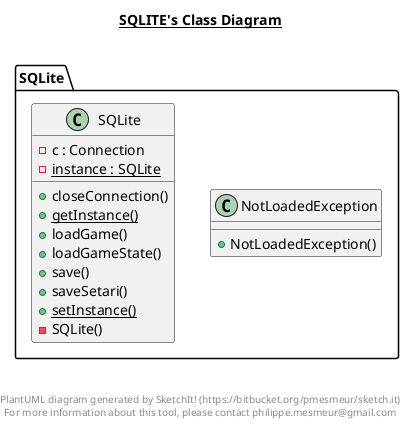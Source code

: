 @startuml

title __SQLITE's Class Diagram__\n

  namespace SQLite {
    class SQLite.NotLoadedException {
        + NotLoadedException()
    }
  }
  

  namespace SQLite {
    class SQLite.SQLite {
        - c : Connection
        {static} - instance : SQLite
        + closeConnection()
        {static} + getInstance()
        + loadGame()
        + loadGameState()
        + save()
        + saveSetari()
        {static} + setInstance()
        - SQLite()
    }
  }
  



right footer


PlantUML diagram generated by SketchIt! (https://bitbucket.org/pmesmeur/sketch.it)
For more information about this tool, please contact philippe.mesmeur@gmail.com
endfooter

@enduml
